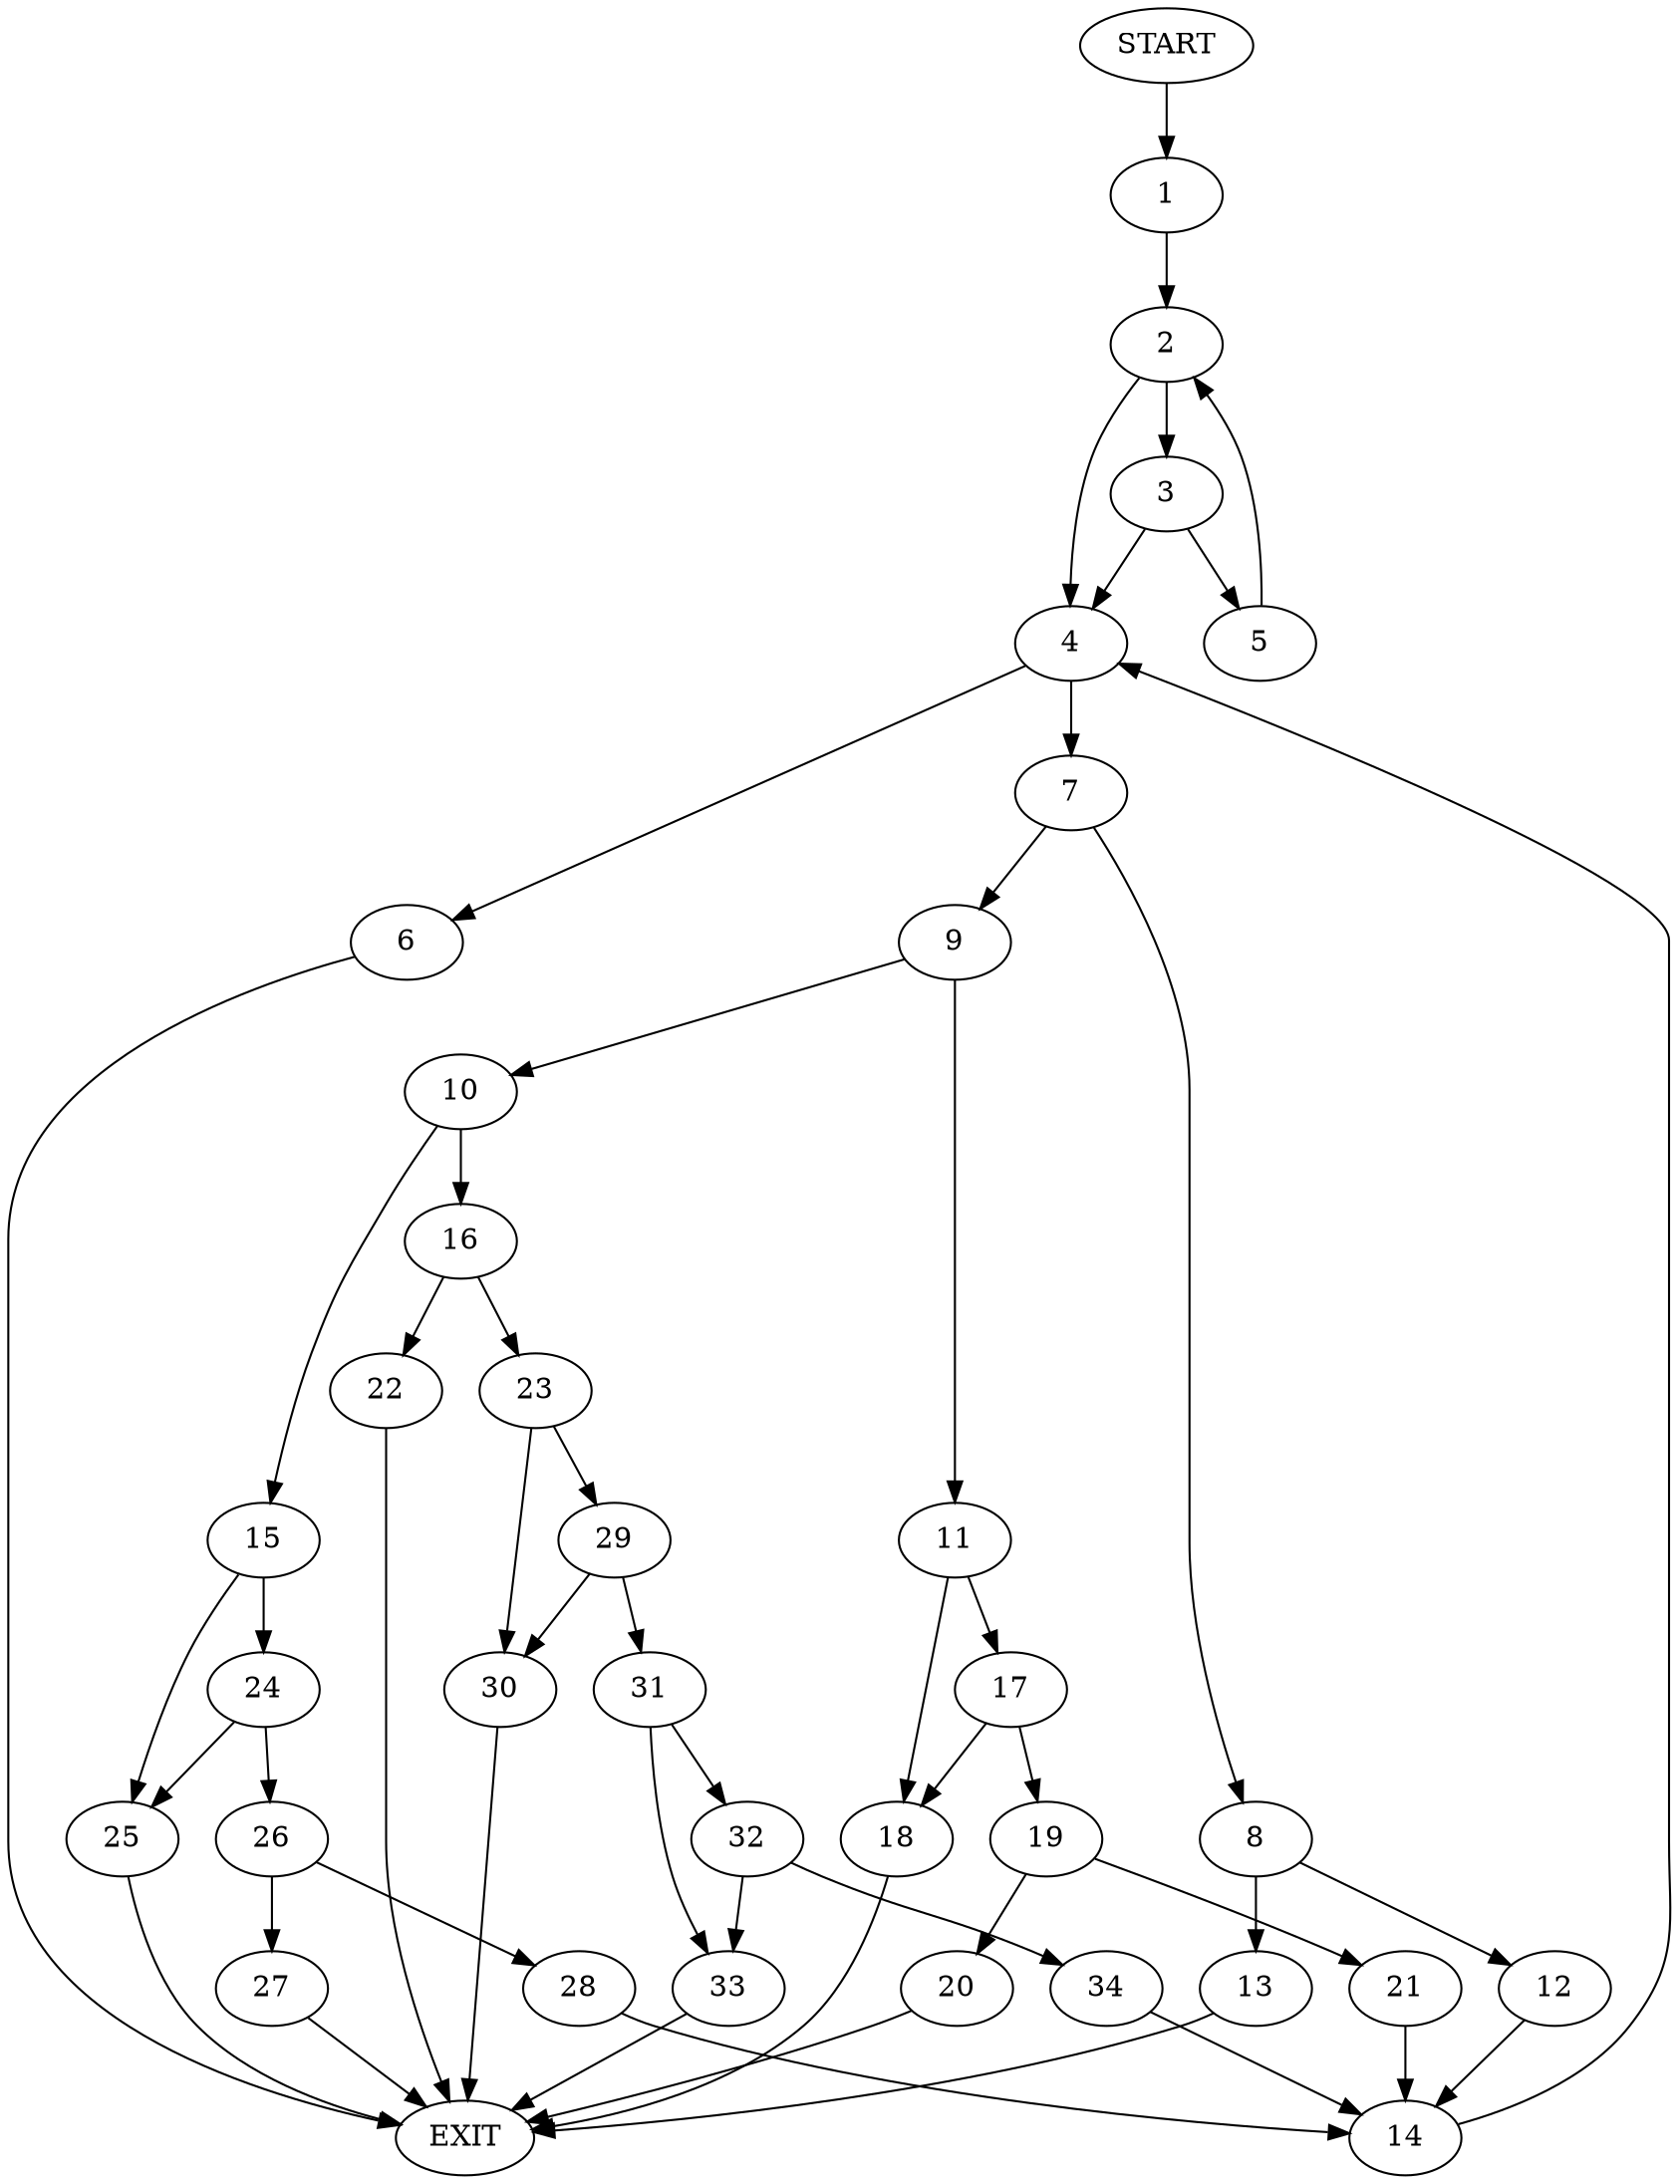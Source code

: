 digraph {
0 [label="START"]
35 [label="EXIT"]
0 -> 1
1 -> 2
2 -> 3
2 -> 4
3 -> 5
3 -> 4
4 -> 6
4 -> 7
5 -> 2
7 -> 8
7 -> 9
6 -> 35
9 -> 10
9 -> 11
8 -> 12
8 -> 13
13 -> 35
12 -> 14
14 -> 4
10 -> 15
10 -> 16
11 -> 17
11 -> 18
17 -> 18
17 -> 19
18 -> 35
19 -> 20
19 -> 21
21 -> 14
20 -> 35
16 -> 22
16 -> 23
15 -> 24
15 -> 25
24 -> 26
24 -> 25
25 -> 35
26 -> 27
26 -> 28
27 -> 35
28 -> 14
22 -> 35
23 -> 29
23 -> 30
29 -> 30
29 -> 31
30 -> 35
31 -> 32
31 -> 33
32 -> 34
32 -> 33
33 -> 35
34 -> 14
}
